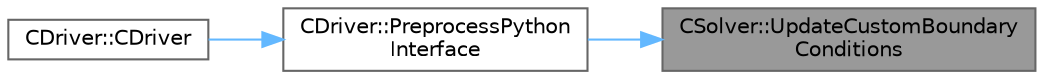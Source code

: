 digraph "CSolver::UpdateCustomBoundaryConditions"
{
 // LATEX_PDF_SIZE
  bgcolor="transparent";
  edge [fontname=Helvetica,fontsize=10,labelfontname=Helvetica,labelfontsize=10];
  node [fontname=Helvetica,fontsize=10,shape=box,height=0.2,width=0.4];
  rankdir="RL";
  Node1 [id="Node000001",label="CSolver::UpdateCustomBoundary\lConditions",height=0.2,width=0.4,color="gray40", fillcolor="grey60", style="filled", fontcolor="black",tooltip="Update the multi-grid structure for the customized boundary conditions."];
  Node1 -> Node2 [id="edge1_Node000001_Node000002",dir="back",color="steelblue1",style="solid",tooltip=" "];
  Node2 [id="Node000002",label="CDriver::PreprocessPython\lInterface",height=0.2,width=0.4,color="grey40", fillcolor="white", style="filled",URL="$classCDriver.html#a2db38ef6359a77231cf866302b0929e8",tooltip="Initialize Python interface functionalities. When using multigrid, it is important to call this after..."];
  Node2 -> Node3 [id="edge2_Node000002_Node000003",dir="back",color="steelblue1",style="solid",tooltip=" "];
  Node3 [id="Node000003",label="CDriver::CDriver",height=0.2,width=0.4,color="grey40", fillcolor="white", style="filled",URL="$classCDriver.html#a3fca4a013a6efa9bbb38fe78a86b5f3d",tooltip="Constructor of the class."];
}
